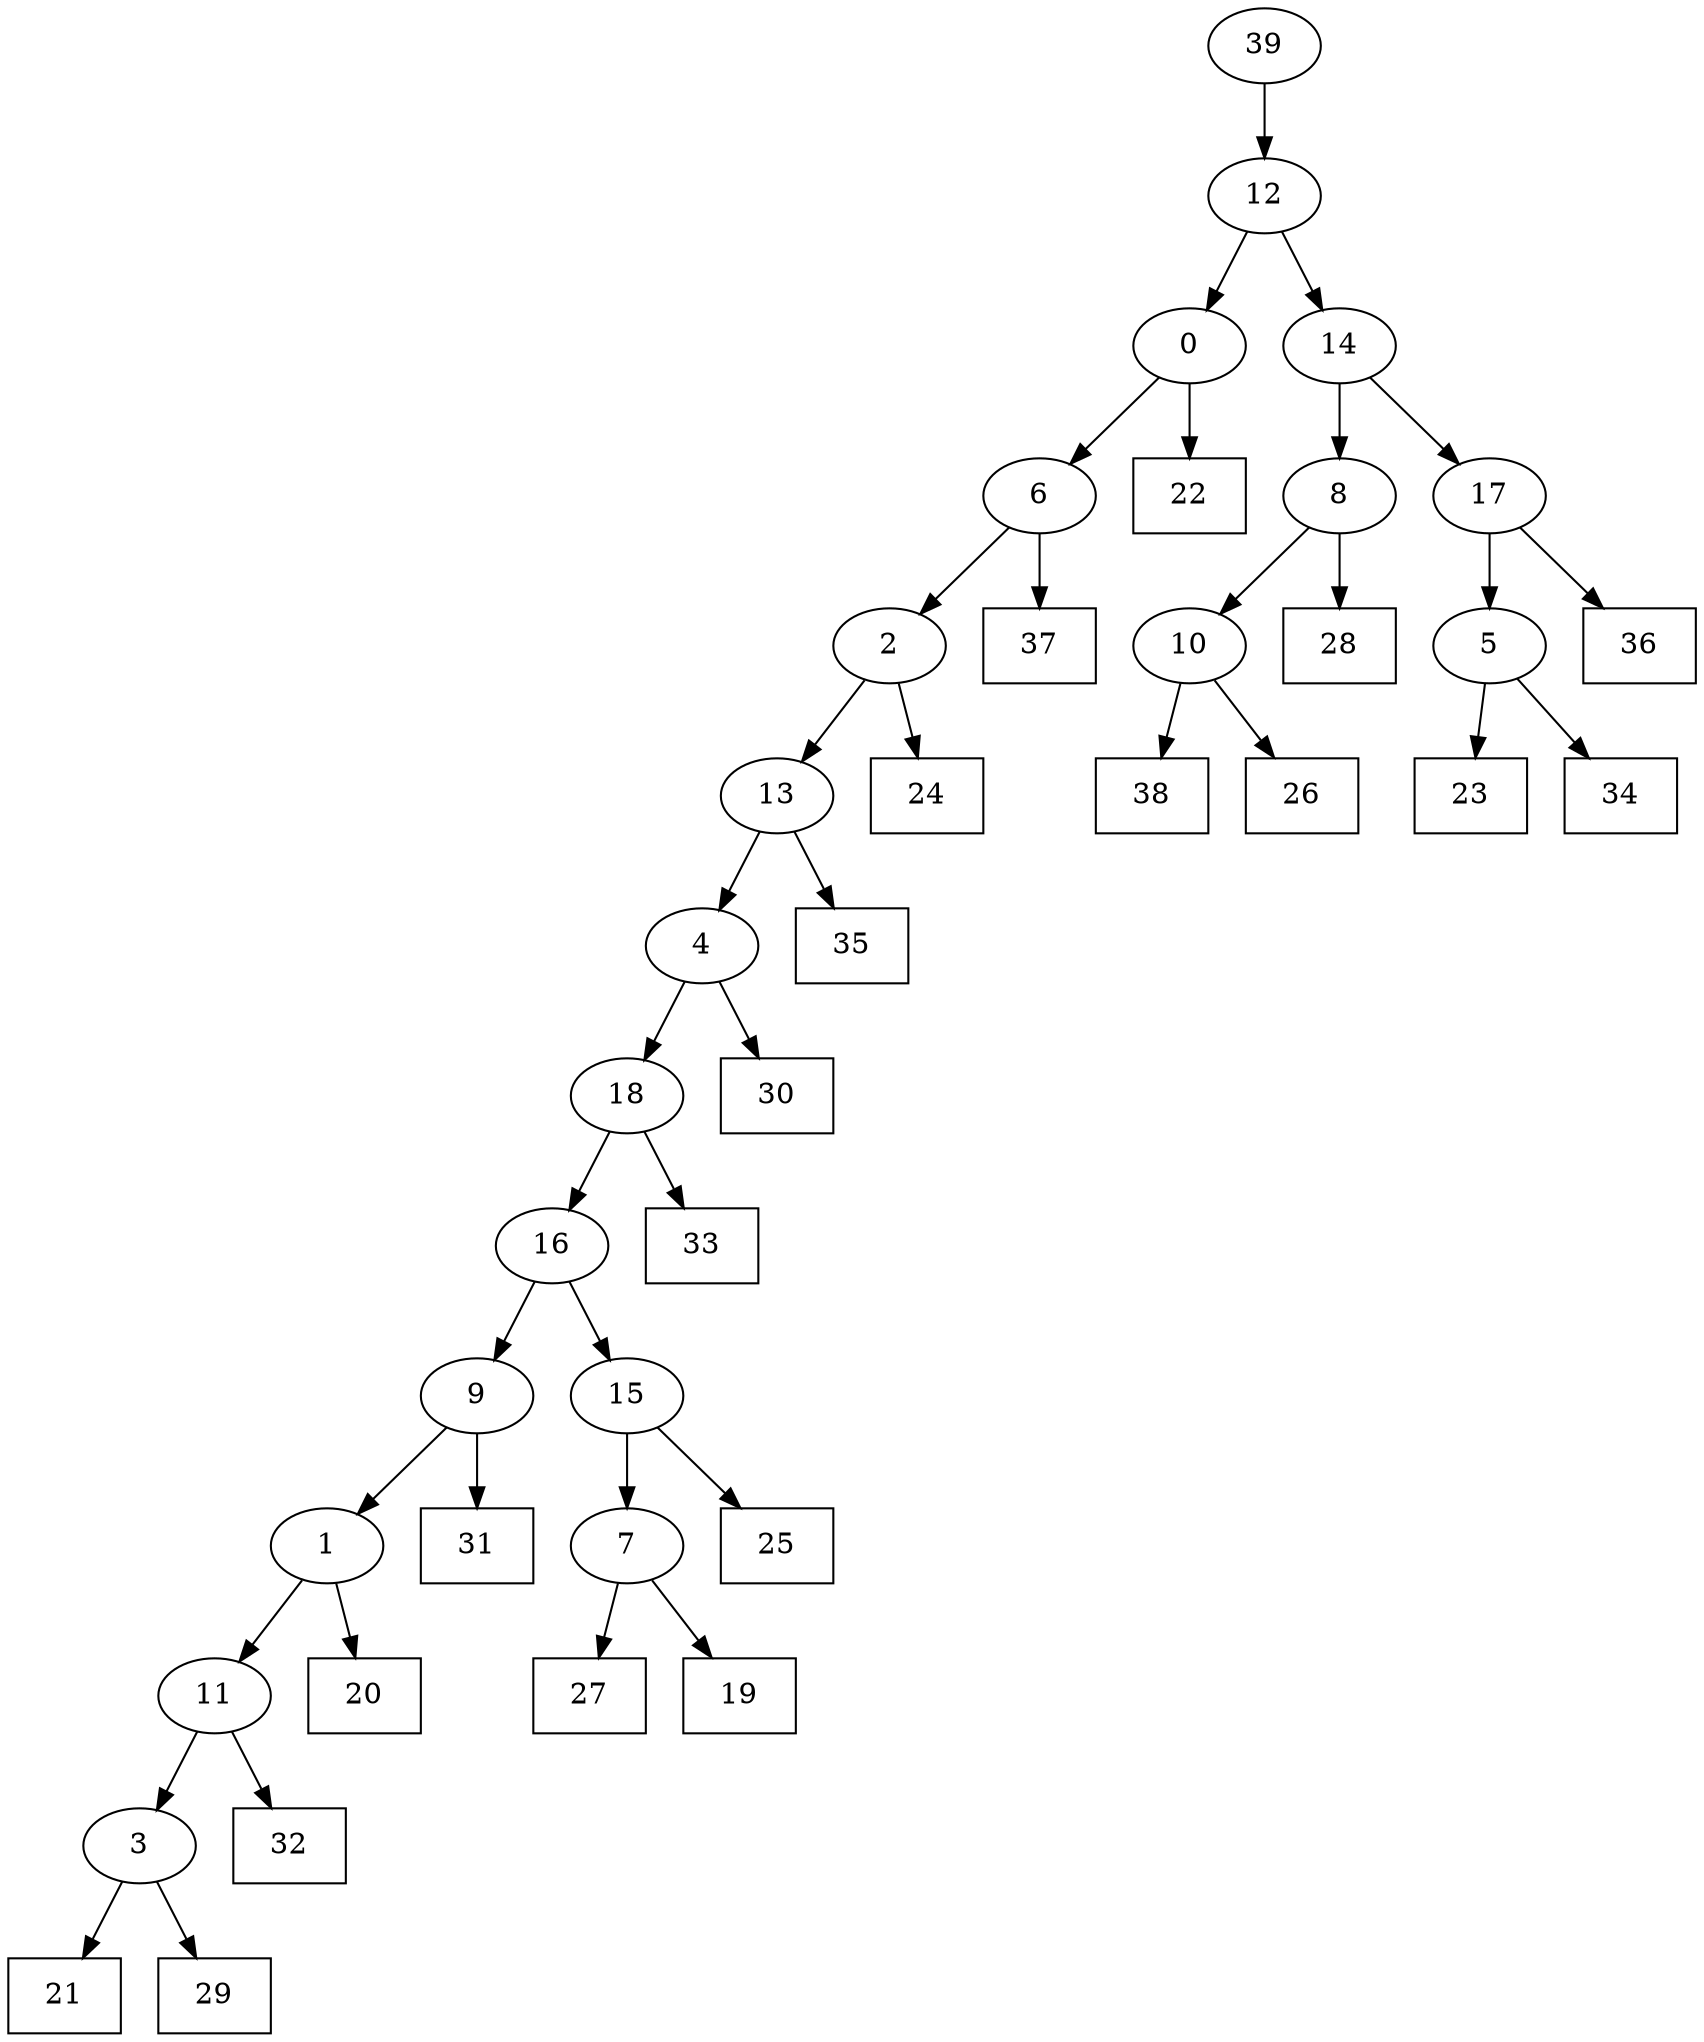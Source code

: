 digraph G {
0[label="0"];
1[label="1"];
2[label="2"];
3[label="3"];
4[label="4"];
5[label="5"];
6[label="6"];
7[label="7"];
8[label="8"];
9[label="9"];
10[label="10"];
11[label="11"];
12[label="12"];
13[label="13"];
14[label="14"];
15[label="15"];
16[label="16"];
17[label="17"];
18[label="18"];
19[shape=box,label="32"];
20[shape=box,label="21"];
21[shape=box,label="31"];
22[shape=box,label="20"];
23[shape=box,label="24"];
24[shape=box,label="23"];
25[shape=box,label="28"];
26[shape=box,label="37"];
27[shape=box,label="22"];
28[shape=box,label="30"];
29[shape=box,label="27"];
30[shape=box,label="34"];
31[shape=box,label="33"];
32[shape=box,label="19"];
33[shape=box,label="35"];
34[shape=box,label="38"];
35[shape=box,label="36"];
36[shape=box,label="26"];
37[shape=box,label="25"];
38[shape=box,label="29"];
39[label="39"];
5->30 ;
0->27 ;
8->25 ;
7->32 ;
6->2 ;
12->14 ;
10->36 ;
14->8 ;
17->35 ;
3->20 ;
2->13 ;
13->33 ;
18->31 ;
9->21 ;
11->3 ;
3->38 ;
1->22 ;
16->9 ;
6->26 ;
13->4 ;
11->19 ;
5->24 ;
39->12 ;
16->15 ;
15->7 ;
14->17 ;
17->5 ;
15->37 ;
4->18 ;
18->16 ;
7->29 ;
12->0 ;
0->6 ;
2->23 ;
8->10 ;
10->34 ;
4->28 ;
9->1 ;
1->11 ;
}
